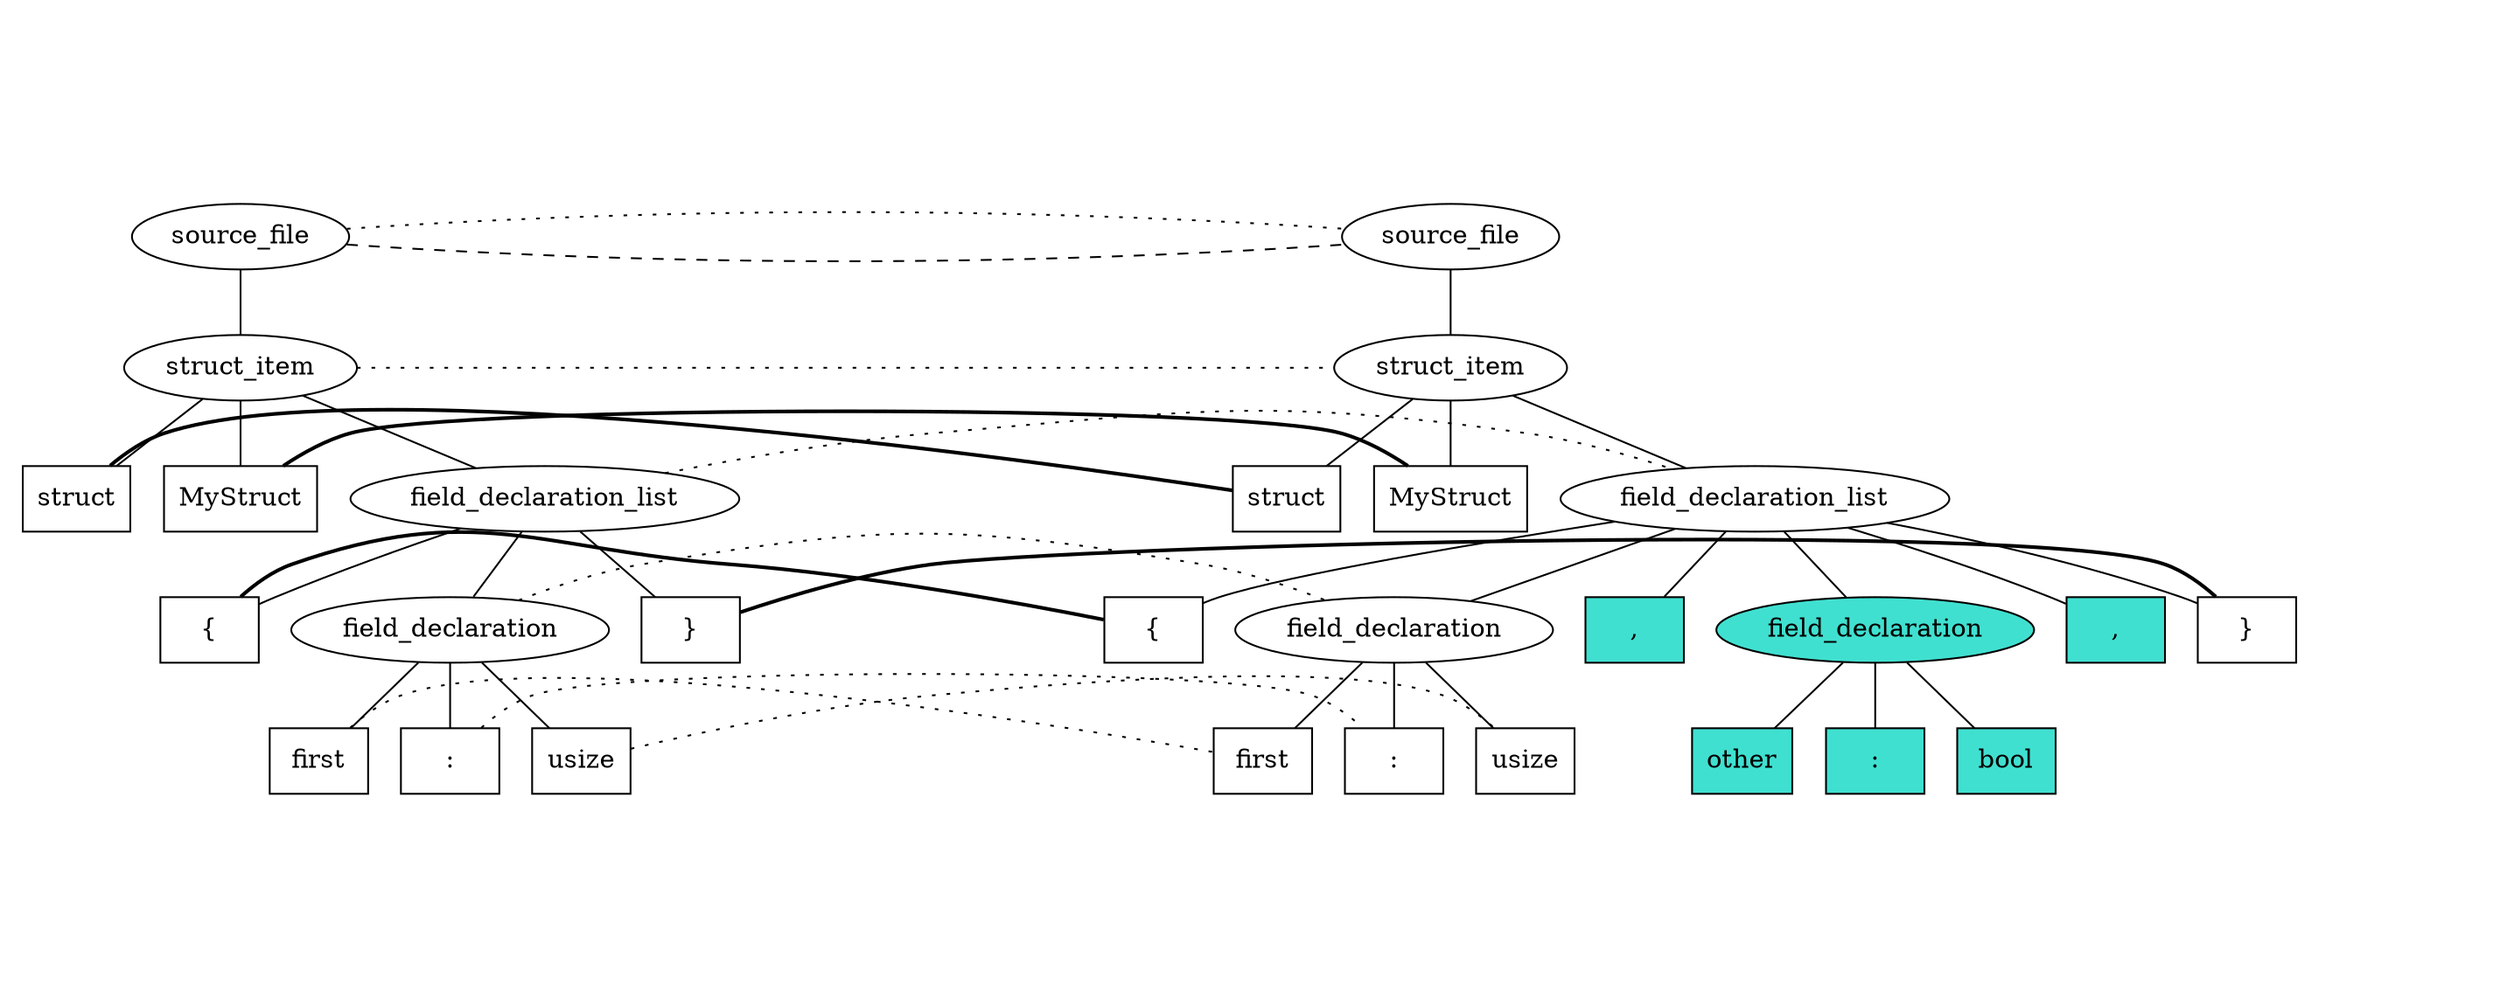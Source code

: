 # generated (with small tweaks) from examples/rust/working/struct_declaration
graph matching {
    margin=0
    bgcolor=white
    
    subgraph cluster_one {
      margin=0
      style=invis
      l189010827828320[label="source_file",shape="oval"]
      l189010827650496[label="struct_item",shape="oval"]
      l189010827655968[label="struct",shape="box"]
      l189010827650496 -- l189010827655968
      l189010827655984[label="MyStruct",shape="box"]
      l189010827650496 -- l189010827655984
      l189010827656000[label="field_declaration_list",shape="oval"]
      l189010827791840[label="{",shape="box"]
      l189010827656000 -- l189010827791840
      l189010827791856[label="field_declaration",shape="oval"]
      l189010827787488[label="first",shape="box"]
      l189010827791856 -- l189010827787488
      l189010827787504[label=":",shape="box"]
      l189010827791856 -- l189010827787504
      l189010827653088[label="usize",shape="box"]
      l189010827791856 -- l189010827653088
      l189010827656000 -- l189010827791856
      l189010827791872[label="}",shape="box"]
      l189010827656000 -- l189010827791872
      l189010827650496 -- l189010827656000
      l189010827828320 -- l189010827650496
    }
    subgraph cluster_two {
      margin="100,0"
      style=invis
      r189010827828320[label="source_file",shape="oval"]
      r189010827576736[label="struct_item",shape="oval"]
      r189010827657952[label="struct",shape="box"]
      r189010827576736 -- r189010827657952
      r189010827657968[label="MyStruct",shape="box"]
      r189010827576736 -- r189010827657968
      r189010827657984[label="field_declaration_list",shape="oval"]
      r189010827826656[label="{",shape="box"]
      r189010827657984 -- r189010827826656
      r189010827826672[label="field_declaration",shape="oval"]
      r189010827655968[label="first",shape="box"]
      r189010827826672 -- r189010827655968
      r189010827655984[label=":",shape="box"]
      r189010827826672 -- r189010827655984
      r189010827653088[label="usize",shape="box"]
      r189010827826672 -- r189010827653088
      r189010827657984 -- r189010827826672
      r189010827584800[label=",",shape="box",style=filled,fillcolor="#40e0d0"]
      r189010827657984 -- r189010827584800
      r189010827584816[label="field_declaration",shape="oval",style=filled,fillcolor="#40e0d0"]
      r189010827728800[label="other",shape="box",style=filled,fillcolor="#40e0d0"]
      r189010827584816 -- r189010827728800
      r189010827728816[label=":",shape="box",style=filled,fillcolor="#40e0d0"]
      r189010827584816 -- r189010827728816
      r189010827650496[label="bool",shape="box",style=filled,fillcolor="#40e0d0"]
      r189010827584816 -- r189010827650496
      r189010827657984 -- r189010827584816
      r189010827826704[label=",",shape="box",style=filled,fillcolor="#40e0d0"]
      r189010827657984 -- r189010827826704
      r189010827826720[label="}",shape="box"]
      r189010827657984 -- r189010827826720
      r189010827576736 -- r189010827657984
      r189010827828320 -- r189010827576736
    }
    l189010827655984 -- r189010827657968 [style=bold,constraint=false]
    l189010827655968 -- r189010827657952 [style=bold,constraint=false]
    l189010827791840 -- r189010827826656 [style=bold,constraint=false]
    l189010827791872 -- r189010827826720 [style=bold,constraint=false]
    l189010827828320 -- r189010827828320 [style=dashed,constraint=false]
    l189010827656000 -- r189010827657984 [style=dotted,constraint=false]
    l189010827787488 -- r189010827655968 [style=dotted,constraint=false]
    l189010827650496 -- r189010827576736 [style=dotted,constraint=false]
    l189010827787504 -- r189010827655984 [style=dotted,constraint=false]
    l189010827653088 -- r189010827653088 [style=dotted,constraint=false]
    l189010827791856 -- r189010827826672 [style=dotted,constraint=false]
    l189010827828320 -- r189010827828320 [style=dotted,constraint=false]
}

